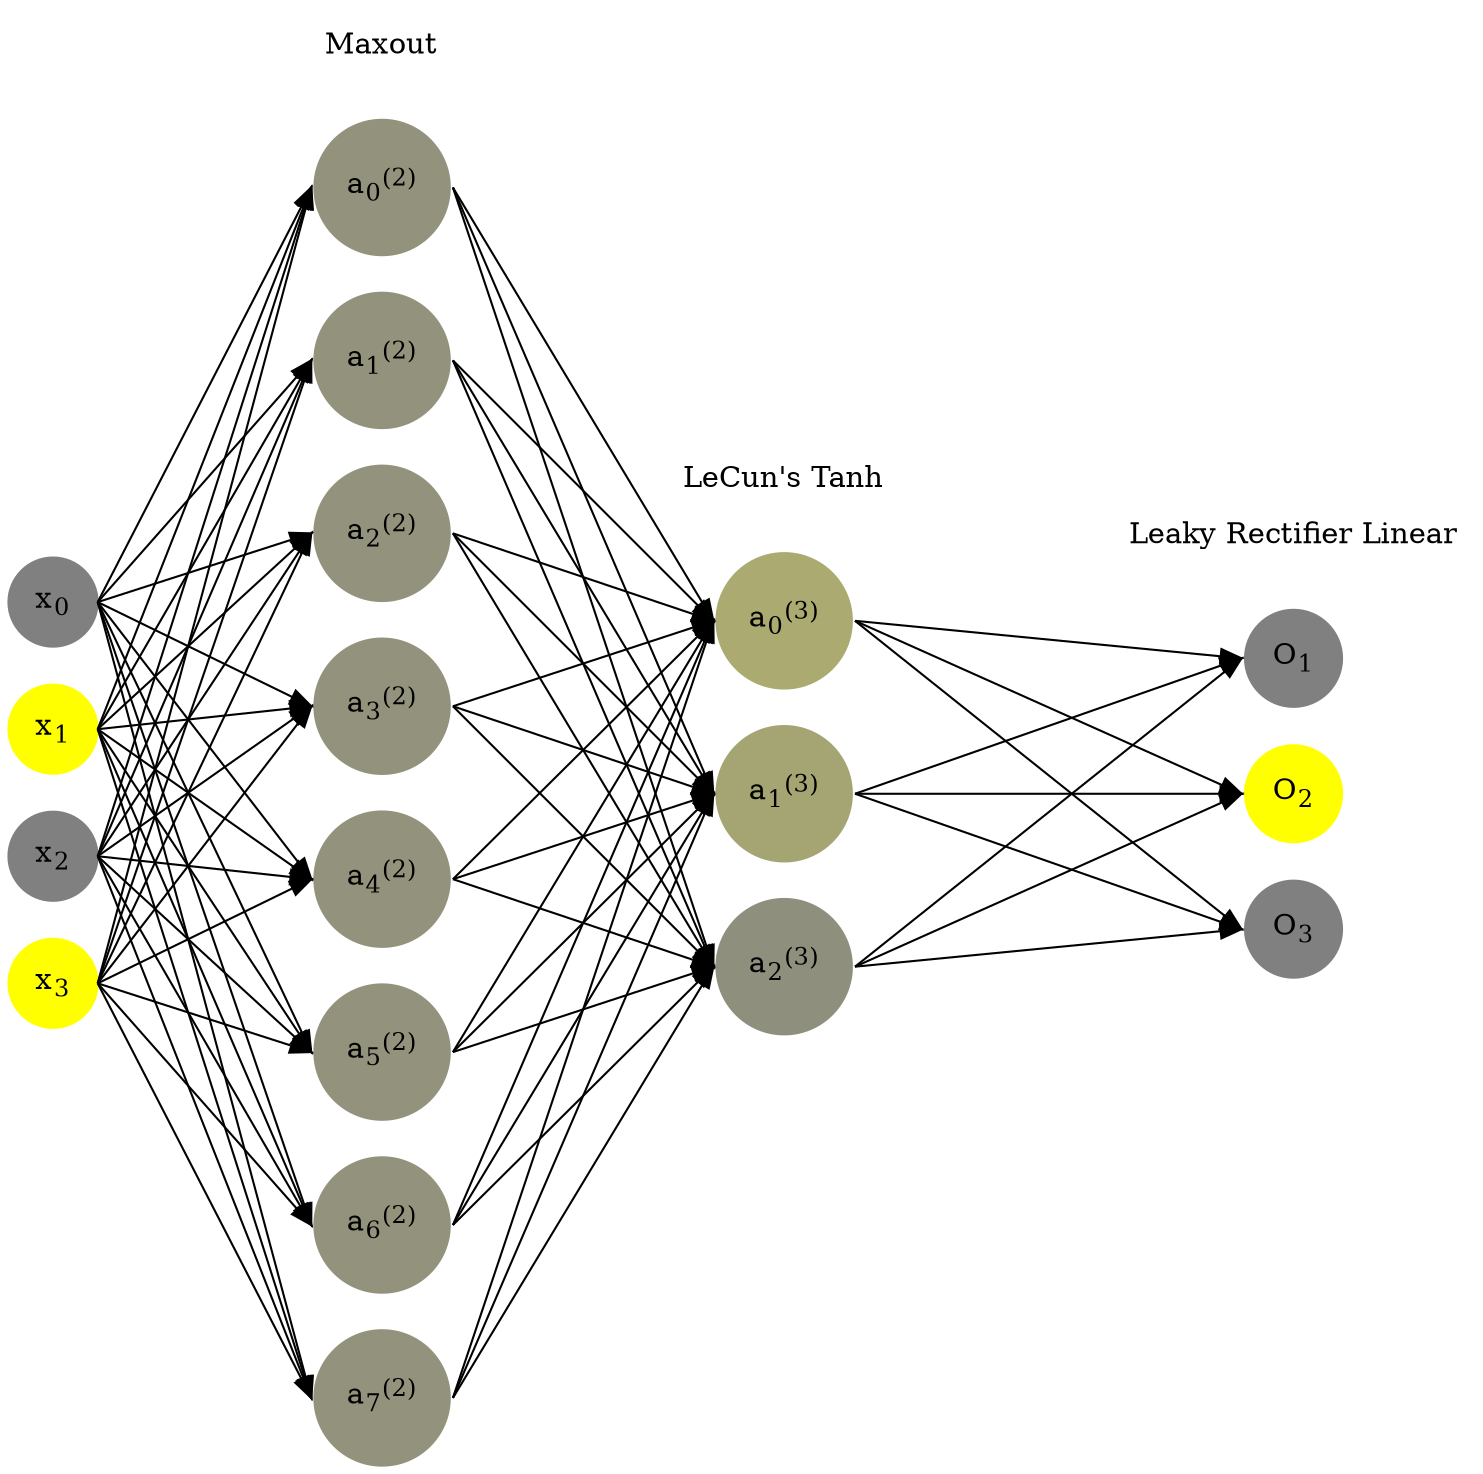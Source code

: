 digraph G {
	rankdir = LR;
	splines=false;
	edge[style=invis];
	ranksep= 1.4;
	{
	node [shape=circle, color="0.1667, 0.0, 0.5", style=filled, fillcolor="0.1667, 0.0, 0.5"];
	x0 [label=<x<sub>0</sub>>];
	}
	{
	node [shape=circle, color="0.1667, 1.0, 1.0", style=filled, fillcolor="0.1667, 1.0, 1.0"];
	x1 [label=<x<sub>1</sub>>];
	}
	{
	node [shape=circle, color="0.1667, 0.0, 0.5", style=filled, fillcolor="0.1667, 0.0, 0.5"];
	x2 [label=<x<sub>2</sub>>];
	}
	{
	node [shape=circle, color="0.1667, 1.0, 1.0", style=filled, fillcolor="0.1667, 1.0, 1.0"];
	x3 [label=<x<sub>3</sub>>];
	}
	{
	node [shape=circle, color="0.1667, 0.149979, 0.574989", style=filled, fillcolor="0.1667, 0.149979, 0.574989"];
	a02 [label=<a<sub>0</sub><sup>(2)</sup>>];
	}
	{
	node [shape=circle, color="0.1667, 0.149979, 0.574989", style=filled, fillcolor="0.1667, 0.149979, 0.574989"];
	a12 [label=<a<sub>1</sub><sup>(2)</sup>>];
	}
	{
	node [shape=circle, color="0.1667, 0.149979, 0.574989", style=filled, fillcolor="0.1667, 0.149979, 0.574989"];
	a22 [label=<a<sub>2</sub><sup>(2)</sup>>];
	}
	{
	node [shape=circle, color="0.1667, 0.149979, 0.574989", style=filled, fillcolor="0.1667, 0.149979, 0.574989"];
	a32 [label=<a<sub>3</sub><sup>(2)</sup>>];
	}
	{
	node [shape=circle, color="0.1667, 0.149979, 0.574989", style=filled, fillcolor="0.1667, 0.149979, 0.574989"];
	a42 [label=<a<sub>4</sub><sup>(2)</sup>>];
	}
	{
	node [shape=circle, color="0.1667, 0.149979, 0.574989", style=filled, fillcolor="0.1667, 0.149979, 0.574989"];
	a52 [label=<a<sub>5</sub><sup>(2)</sup>>];
	}
	{
	node [shape=circle, color="0.1667, 0.149979, 0.574989", style=filled, fillcolor="0.1667, 0.149979, 0.574989"];
	a62 [label=<a<sub>6</sub><sup>(2)</sup>>];
	}
	{
	node [shape=circle, color="0.1667, 0.149979, 0.574989", style=filled, fillcolor="0.1667, 0.149979, 0.574989"];
	a72 [label=<a<sub>7</sub><sup>(2)</sup>>];
	}
	{
	node [shape=circle, color="0.1667, 0.334794, 0.667397", style=filled, fillcolor="0.1667, 0.334794, 0.667397"];
	a03 [label=<a<sub>0</sub><sup>(3)</sup>>];
	}
	{
	node [shape=circle, color="0.1667, 0.293860, 0.646930", style=filled, fillcolor="0.1667, 0.293860, 0.646930"];
	a13 [label=<a<sub>1</sub><sup>(3)</sup>>];
	}
	{
	node [shape=circle, color="0.1667, 0.124268, 0.562134", style=filled, fillcolor="0.1667, 0.124268, 0.562134"];
	a23 [label=<a<sub>2</sub><sup>(3)</sup>>];
	}
	{
	node [shape=circle, color="0.1667, 0.0, 0.5", style=filled, fillcolor="0.1667, 0.0, 0.5"];
	O1 [label=<O<sub>1</sub>>];
	}
	{
	node [shape=circle, color="0.1667, 1.0, 1.0", style=filled, fillcolor="0.1667, 1.0, 1.0"];
	O2 [label=<O<sub>2</sub>>];
	}
	{
	node [shape=circle, color="0.1667, 0.0, 0.5", style=filled, fillcolor="0.1667, 0.0, 0.5"];
	O3 [label=<O<sub>3</sub>>];
	}
	{
	rank=same;
	x0->x1->x2->x3;
	}
	{
	rank=same;
	a02->a12->a22->a32->a42->a52->a62->a72;
	}
	{
	rank=same;
	a03->a13->a23;
	}
	{
	rank=same;
	O1->O2->O3;
	}
	l1 [shape=plaintext,label="Maxout"];
	l1->a02;
	{rank=same; l1;a02};
	l2 [shape=plaintext,label="LeCun's Tanh"];
	l2->a03;
	{rank=same; l2;a03};
	l3 [shape=plaintext,label="Leaky Rectifier Linear"];
	l3->O1;
	{rank=same; l3;O1};
edge[style=solid, tailport=e, headport=w];
	{x0;x1;x2;x3} -> {a02;a12;a22;a32;a42;a52;a62;a72};
	{a02;a12;a22;a32;a42;a52;a62;a72} -> {a03;a13;a23};
	{a03;a13;a23} -> {O1,O2,O3};
}